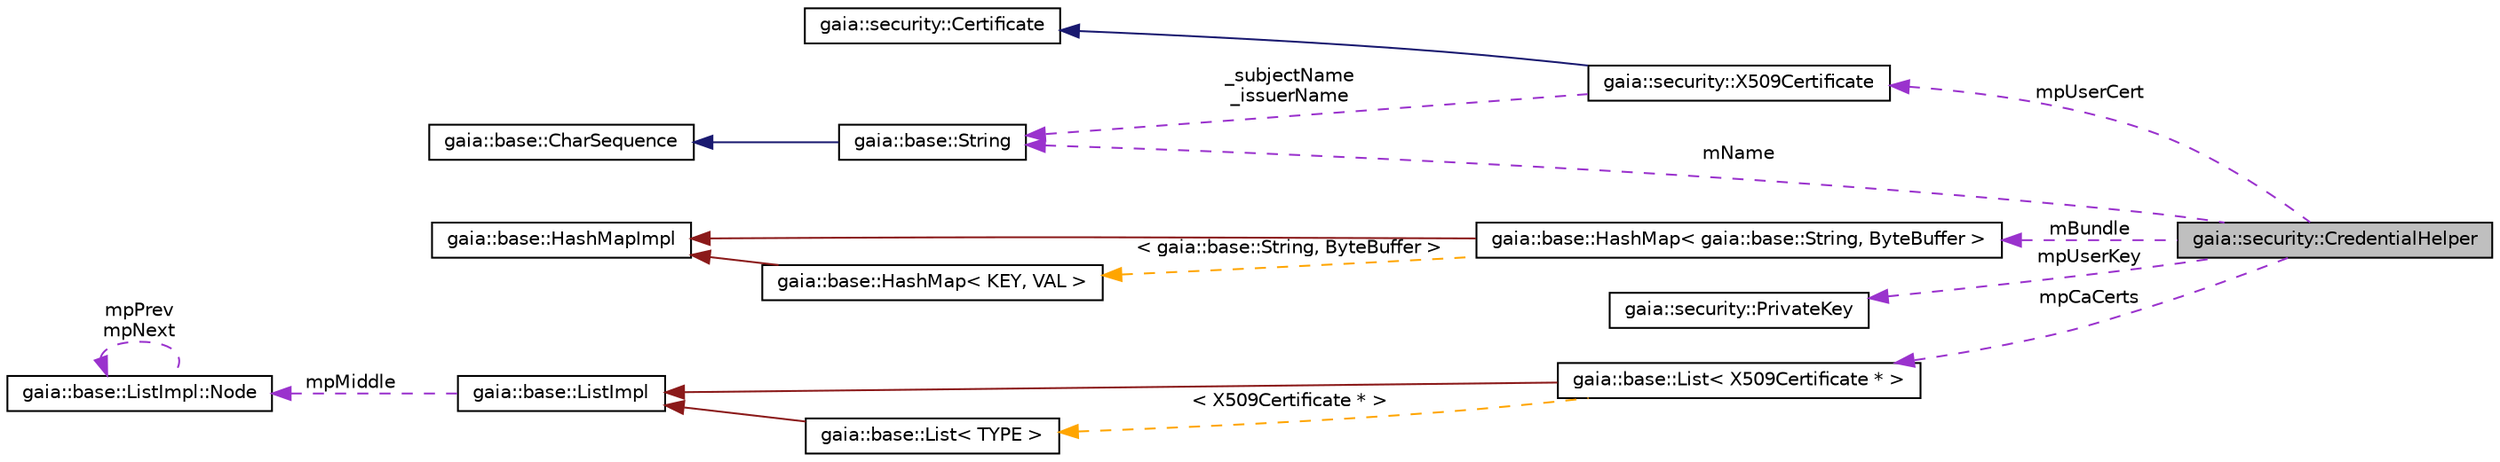 digraph G
{
  edge [fontname="Helvetica",fontsize="10",labelfontname="Helvetica",labelfontsize="10"];
  node [fontname="Helvetica",fontsize="10",shape=record];
  rankdir=LR;
  Node1 [label="gaia::security::CredentialHelper",height=0.2,width=0.4,color="black", fillcolor="grey75", style="filled" fontcolor="black"];
  Node2 -> Node1 [dir=back,color="darkorchid3",fontsize="10",style="dashed",label="mpUserCert",fontname="Helvetica"];
  Node2 [label="gaia::security::X509Certificate",height=0.2,width=0.4,color="black", fillcolor="white", style="filled",URL="$d8/da9/classgaia_1_1security_1_1_x509_certificate.html",tooltip="The class describes a X509 certificate , it is inherit base class Certificate, we can use it constrac..."];
  Node3 -> Node2 [dir=back,color="midnightblue",fontsize="10",style="solid",fontname="Helvetica"];
  Node3 [label="gaia::security::Certificate",height=0.2,width=0.4,color="black", fillcolor="white", style="filled",URL="$d9/dd9/classgaia_1_1security_1_1_certificate.html",tooltip="The class describes a certificate , it is a abstract base class, we can not use it constractor a obje..."];
  Node4 -> Node2 [dir=back,color="darkorchid3",fontsize="10",style="dashed",label="_subjectName\n_issuerName",fontname="Helvetica"];
  Node4 [label="gaia::base::String",height=0.2,width=0.4,color="black", fillcolor="white", style="filled",URL="$d2/ddb/classgaia_1_1base_1_1_string.html",tooltip="A String is represented by array of UTF-16 values, such that Unicode supplementary characters (code p..."];
  Node5 -> Node4 [dir=back,color="midnightblue",fontsize="10",style="solid",fontname="Helvetica"];
  Node5 [label="gaia::base::CharSequence",height=0.2,width=0.4,color="black", fillcolor="white", style="filled",URL="$d1/d0f/classgaia_1_1base_1_1_char_sequence.html",tooltip="This interface represents an ordered set of characters and defines the methods to probe them..."];
  Node6 -> Node1 [dir=back,color="darkorchid3",fontsize="10",style="dashed",label="mBundle",fontname="Helvetica"];
  Node6 [label="gaia::base::HashMap\< gaia::base::String, ByteBuffer \>",height=0.2,width=0.4,color="black", fillcolor="white", style="filled",URL="$d3/d57/classgaia_1_1base_1_1_hash_map.html"];
  Node7 -> Node6 [dir=back,color="firebrick4",fontsize="10",style="solid",fontname="Helvetica"];
  Node7 [label="gaia::base::HashMapImpl",height=0.2,width=0.4,color="black", fillcolor="white", style="filled",URL="$d3/d6e/classgaia_1_1base_1_1_hash_map_impl.html"];
  Node8 -> Node6 [dir=back,color="orange",fontsize="10",style="dashed",label="\< gaia::base::String, ByteBuffer \>",fontname="Helvetica"];
  Node8 [label="gaia::base::HashMap\< KEY, VAL \>",height=0.2,width=0.4,color="black", fillcolor="white", style="filled",URL="$d3/d57/classgaia_1_1base_1_1_hash_map.html",tooltip="Implements hashmap data structure and operation functions."];
  Node7 -> Node8 [dir=back,color="firebrick4",fontsize="10",style="solid",fontname="Helvetica"];
  Node4 -> Node1 [dir=back,color="darkorchid3",fontsize="10",style="dashed",label="mName",fontname="Helvetica"];
  Node9 -> Node1 [dir=back,color="darkorchid3",fontsize="10",style="dashed",label="mpUserKey",fontname="Helvetica"];
  Node9 [label="gaia::security::PrivateKey",height=0.2,width=0.4,color="black", fillcolor="white", style="filled",URL="$df/dde/classgaia_1_1security_1_1_private_key.html",tooltip="Provides API to encrypt and decrypt."];
  Node10 -> Node1 [dir=back,color="darkorchid3",fontsize="10",style="dashed",label="mpCaCerts",fontname="Helvetica"];
  Node10 [label="gaia::base::List\< X509Certificate * \>",height=0.2,width=0.4,color="black", fillcolor="white", style="filled",URL="$df/d22/classgaia_1_1base_1_1_list.html"];
  Node11 -> Node10 [dir=back,color="firebrick4",fontsize="10",style="solid",fontname="Helvetica"];
  Node11 [label="gaia::base::ListImpl",height=0.2,width=0.4,color="black", fillcolor="white", style="filled",URL="$d8/d95/classgaia_1_1base_1_1_list_impl.html",tooltip="Implements list data structure."];
  Node12 -> Node11 [dir=back,color="darkorchid3",fontsize="10",style="dashed",label="mpMiddle",fontname="Helvetica"];
  Node12 [label="gaia::base::ListImpl::Node",height=0.2,width=0.4,color="black", fillcolor="white", style="filled",URL="$df/d10/classgaia_1_1base_1_1_list_impl_1_1_node.html",tooltip="A node structure that will be gathered into a list."];
  Node12 -> Node12 [dir=back,color="darkorchid3",fontsize="10",style="dashed",label="mpPrev\nmpNext",fontname="Helvetica"];
  Node13 -> Node10 [dir=back,color="orange",fontsize="10",style="dashed",label="\< X509Certificate * \>",fontname="Helvetica"];
  Node13 [label="gaia::base::List\< TYPE \>",height=0.2,width=0.4,color="black", fillcolor="white", style="filled",URL="$df/d22/classgaia_1_1base_1_1_list.html",tooltip="The class implements circular bi-directional linked list data structure."];
  Node11 -> Node13 [dir=back,color="firebrick4",fontsize="10",style="solid",fontname="Helvetica"];
}
